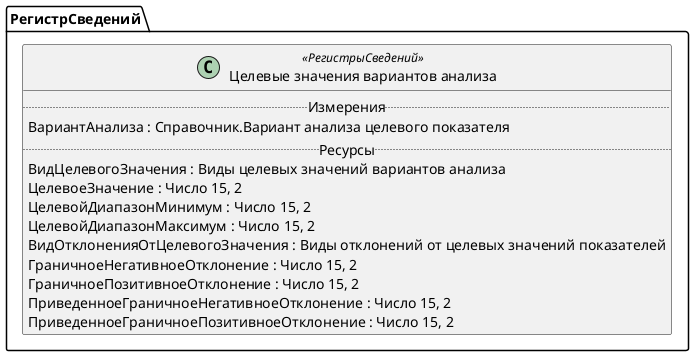 ﻿@startuml ЦелевыеЗначенияВариантовАнализа
'!include templates.wsd
'..\include templates.wsd
class РегистрСведений.ЦелевыеЗначенияВариантовАнализа as "Целевые значения вариантов анализа" <<РегистрыСведений>>
{
..Измерения..
ВариантАнализа : Справочник.Вариант анализа целевого показателя
..Ресурсы..
ВидЦелевогоЗначения : Виды целевых значений вариантов анализа
ЦелевоеЗначение : Число 15, 2
ЦелевойДиапазонМинимум : Число 15, 2
ЦелевойДиапазонМаксимум : Число 15, 2
ВидОтклоненияОтЦелевогоЗначения : Виды отклонений от целевых значений показателей
ГраничноеНегативноеОтклонение : Число 15, 2
ГраничноеПозитивноеОтклонение : Число 15, 2
ПриведенноеГраничноеНегативноеОтклонение : Число 15, 2
ПриведенноеГраничноеПозитивноеОтклонение : Число 15, 2
}
@enduml
